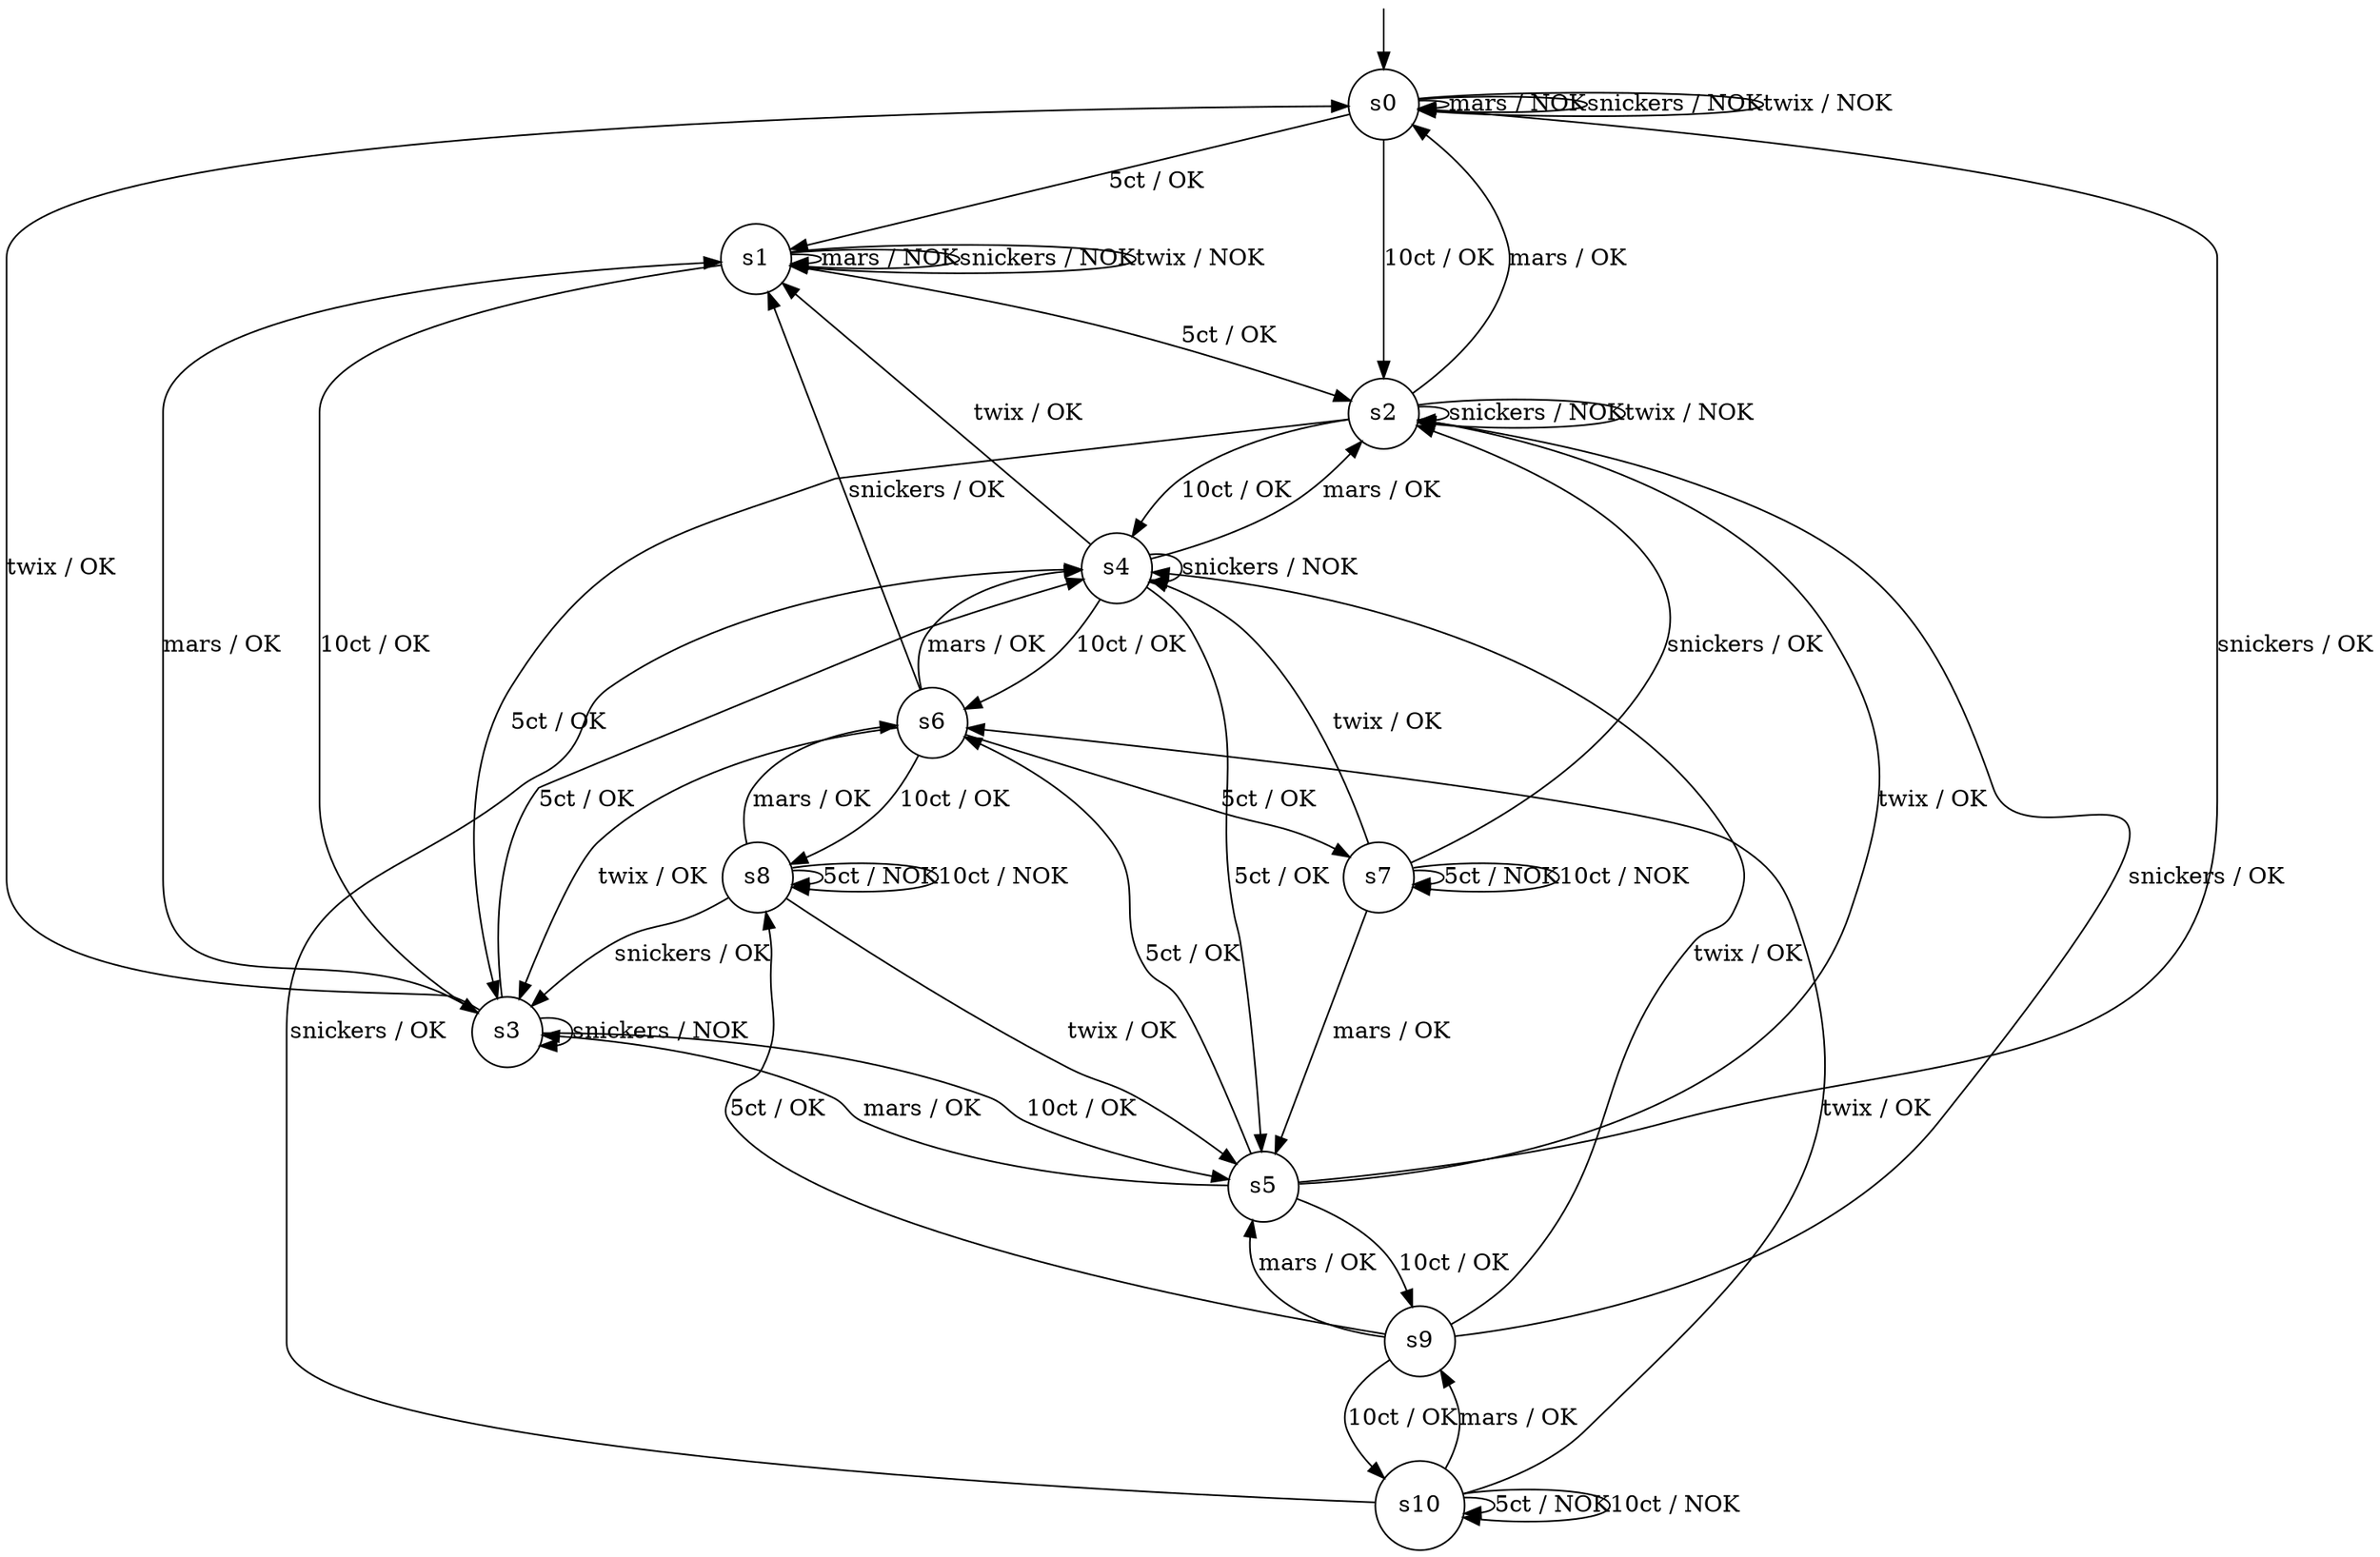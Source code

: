 digraph g {

	s0 [shape="circle" label="s0"];
	s1 [shape="circle" label="s1"];
	s2 [shape="circle" label="s2"];
	s3 [shape="circle" label="s3"];
	s4 [shape="circle" label="s4"];
	s5 [shape="circle" label="s5"];
	s6 [shape="circle" label="s6"];
	s7 [shape="circle" label="s7"];
	s8 [shape="circle" label="s8"];
	s9 [shape="circle" label="s9"];
	s10 [shape="circle" label="s10"];
	
	// 
	s0 -> s1 [label="5ct / OK"];
	s0 -> s2 [label="10ct / OK"];
	s0 -> s0 [label="mars / NOK"];
	s0 -> s0 [label="snickers / NOK"];
	s0 -> s0 [label="twix / NOK"];
	
	s1 -> s2 [label="5ct / OK"];
	s1 -> s3 [label="10ct / OK"];
	s1 -> s1 [label="mars / NOK"];
	s1 -> s1 [label="snickers / NOK"];
	s1 -> s1 [label="twix / NOK"];
	
	s2 -> s3 [label="5ct / OK"];
	s2 -> s4 [label="10ct / OK"];
	s2 -> s0 [label="mars / OK"];
	s2 -> s2 [label="snickers / NOK"];
	s2 -> s2 [label="twix / NOK"];
	
	s3 -> s4 [label="5ct / OK"];
	s3 -> s5 [label="10ct / OK"];
	s3 -> s1 [label="mars / OK"];
	s3 -> s3 [label="snickers / NOK"];
	s3 -> s0 [label="twix / OK"];
	
	s4 -> s5 [label="5ct / OK"];
	s4 -> s6 [label="10ct / OK"];
	s4 -> s2 [label="mars / OK"];
	s4 -> s4 [label="snickers / NOK"];
	s4 -> s1 [label="twix / OK"];
	
	s5 -> s6 [label="5ct / OK"];
	s5 -> s9 [label="10ct / OK"];
	s5 -> s3 [label="mars / OK"];
	s5 -> s0 [label="snickers / OK"];
	s5 -> s2 [label="twix / OK"];
	
	s6 -> s7 [label="5ct / OK"];
	s6 -> s8 [label="10ct / OK"];
	s6 -> s4 [label="mars / OK"];
	s6 -> s1 [label="snickers / OK"];
	s6 -> s3 [label="twix / OK"];
	
	s7 -> s7 [label="5ct / NOK"];
	s7 -> s7 [label="10ct / NOK"];
	s7 -> s5 [label="mars / OK"];
	s7 -> s2 [label="snickers / OK"];
	s7 -> s4 [label="twix / OK"];
	
	s8 -> s8 [label="5ct / NOK"];
	s8 -> s8 [label="10ct / NOK"];
	s8 -> s6 [label="mars / OK"];
	s8 -> s3 [label="snickers / OK"];
	s8 -> s5 [label="twix / OK"];
	
	s9 -> s8 [label="5ct / OK"];
	s9 -> s10 [label="10ct / OK"];
	s9 -> s5 [label="mars / OK"];
	s9 -> s2 [label="snickers / OK"];
	s9 -> s4 [label="twix / OK"];
	
	s10 -> s10 [label="5ct / NOK"];
	s10 -> s10 [label="10ct / NOK"];
	s10 -> s9 [label="mars / OK"];
	s10 -> s4 [label="snickers / OK"];
	s10 -> s6 [label="twix / OK"];

__start0 [label="" shape="none" width="0" height="0"];
__start0 -> s0;

}

